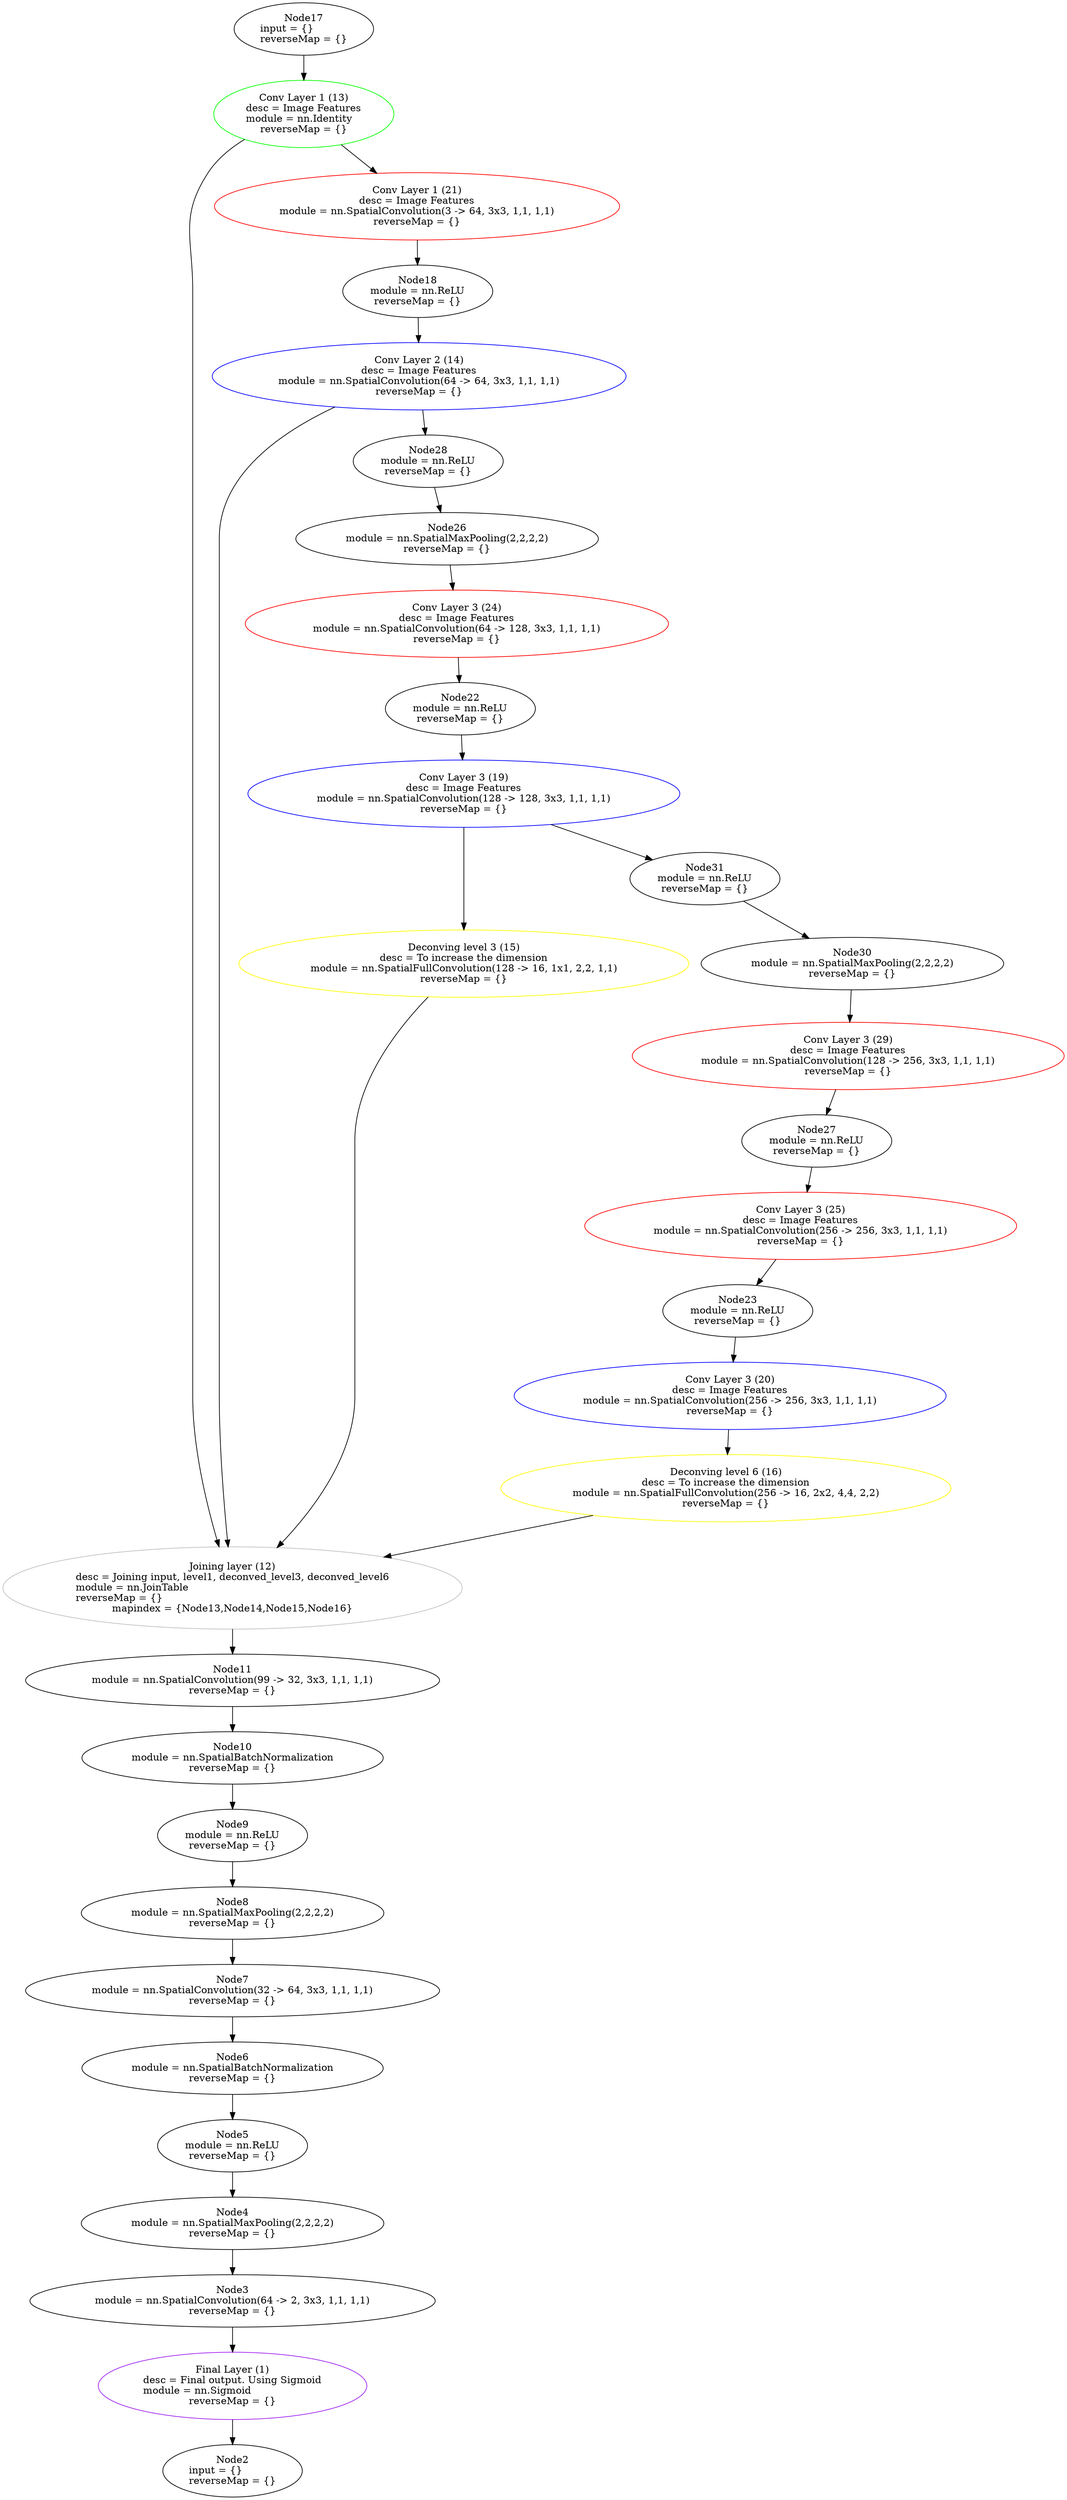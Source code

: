 digraph G {
	graph [bb="0,0,1200,3586"];
	node [label="\N",
		shape=oval
	];
	n1	 [color=purple,
		height=1.3356,
		label="Final Layer (1)\ndesc = Final output. Using Sigmoid\nmodule = nn.Sigmoid\lreverseMap = {}",
		pos="258,160",
		tooltip="[./Net2.lua]:85_",
		width=4.1515];
	n2	 [height=1.041,
		label="Node2\ninput = {}\lreverseMap = {}",
		pos="258,38",
		tooltip="[[C]]:-1_",
		width=2.1497];
	n1 -> n2	 [pos="e,258,75.722 258,111.57 258,103.1 258,94.269 258,85.81"];
	n3	 [height=1.041,
		label="Node3\nmodule = nn.SpatialConvolution(64 -> 2, 3x3, 1,1, 1,1)\lreverseMap = {}",
		pos="258,282",
		tooltip="[./Net2.lua]:85_",
		width=6.3388];
	n3 -> n1	 [pos="e,258,208.5 258,244.34 258,236.22 258,227.42 258,218.68"];
	n4	 [height=1.041,
		label="Node4\nmodule = nn.SpatialMaxPooling(2,2,2,2)\lreverseMap = {}",
		pos="258,394",
		tooltip="[./Net2.lua]:83_",
		width=4.7615];
	n4 -> n3	 [pos="e,258,319.84 258,356.37 258,347.93 258,338.83 258,330.01"];
	n5	 [height=1.041,
		label="Node5\nmodule = nn.ReLU\lreverseMap = {}",
		pos="258,506",
		tooltip="[./Net2.lua]:83_",
		width=2.4261];
	n5 -> n4	 [pos="e,258,431.84 258,468.37 258,459.93 258,450.83 258,442.01"];
	n6	 [height=1.041,
		label="Node6\nmodule = nn.SpatialBatchNormalization\lreverseMap = {}",
		pos="258,618",
		tooltip="[./Net2.lua]:82_",
		width=4.6805];
	n6 -> n5	 [pos="e,258,543.84 258,580.37 258,571.93 258,562.83 258,554.01"];
	n7	 [height=1.041,
		label="Node7\nmodule = nn.SpatialConvolution(32 -> 64, 3x3, 1,1, 1,1)\lreverseMap = {}",
		pos="258,730",
		tooltip="[./Net2.lua]:82_",
		width=6.4533];
	n7 -> n6	 [pos="e,258,655.84 258,692.37 258,683.93 258,674.83 258,666.01"];
	n8	 [height=1.041,
		label="Node8\nmodule = nn.SpatialMaxPooling(2,2,2,2)\lreverseMap = {}",
		pos="258,842",
		tooltip="[./Net2.lua]:80_",
		width=4.7615];
	n8 -> n7	 [pos="e,258,767.84 258,804.37 258,795.93 258,786.83 258,778.01"];
	n9	 [height=1.041,
		label="Node9\nmodule = nn.ReLU\lreverseMap = {}",
		pos="258,954",
		tooltip="[./Net2.lua]:80_",
		width=2.4261];
	n9 -> n8	 [pos="e,258,879.84 258,916.37 258,907.93 258,898.83 258,890.01"];
	n10	 [height=1.041,
		label="Node10\nmodule = nn.SpatialBatchNormalization\lreverseMap = {}",
		pos="258,1066",
		tooltip="[./Net2.lua]:79_",
		width=4.6805];
	n10 -> n9	 [pos="e,258,991.84 258,1028.4 258,1019.9 258,1010.8 258,1002"];
	n11	 [height=1.041,
		label="Node11\nmodule = nn.SpatialConvolution(99 -> 32, 3x3, 1,1, 1,1)\lreverseMap = {}",
		pos="258,1178",
		tooltip="[./Net2.lua]:79_",
		width=6.4533];
	n11 -> n10	 [pos="e,258,1103.8 258,1140.4 258,1131.9 258,1122.8 258,1114"];
	n12	 [color=grey,
		height=1.6303,
		label="Joining layer (12)\ndesc = Joining input, level1, deconved_level3, deconved_level6\nmodule = nn.JoinTable\lreverseMap = {}\lmapindex = {\
Node13,Node14,Node15,Node16}",
		pos="258,1311",
		tooltip="[./Net2.lua]:72_",
		width=7.1778];
	n12 -> n11	 [pos="e,258,1215.8 258,1252.2 258,1243.4 258,1234.4 258,1225.9"];
	n13	 [color=green,
		height=1.3356,
		label="Conv Layer 1 (13)\ndesc = Image Features\nmodule = nn.Identity\lreverseMap = {}",
		pos="328,3426",
		tooltip="[./Net2.lua]:11_",
		width=2.736];
	n13 -> n12	 [pos="e,238.44,1369.6 264.86,3389 247.98,3376.3 231.52,3360.5 221,3342 183.57,3276.2 200,3248.7 200,3173 200,3173 200,3173 200,1585 200,\
1513.6 219.23,1433.9 235.54,1379.1"];
	n21	 [color=red,
		height=1.3356,
		label="Conv Layer 1 (21)\ndesc = Image Features\nmodule = nn.SpatialConvolution(3 -> 64, 3x3, 1,1, 1,1)\lreverseMap = {}",
		pos="458,3294",
		tooltip="[./Net2.lua]:32_",
		width=6.3388];
	n13 -> n21	 [pos="e,411.75,3341.3 370.57,3382.4 381.38,3371.6 393.14,3359.9 404.42,3348.6"];
	n14	 [color=blue,
		height=1.3356,
		label="Conv Layer 2 (14)\ndesc = Image Features\nmodule = nn.SpatialConvolution(64 -> 64, 3x3, 1,1, 1,1)\lreverseMap = {}",
		pos="461,3050",
		tooltip="[./Net2.lua]:36_",
		width=6.4533];
	n14 -> n12	 [pos="e,251.31,1369.7 377.01,3005.1 313.8,2965.4 238,2900.4 238,2817 238,2817 238,2817 238,1585 238,1514.9 244.65,1434.9 250.27,1379.7"];
	n28	 [height=1.041,
		label="Node28\nmodule = nn.ReLU\lreverseMap = {}",
		pos="472,2928",
		tooltip="[./Net2.lua]:40_",
		width=2.4261];
	n14 -> n28	 [pos="e,468.65,2965.6 465.32,3001.9 466.1,2993.3 466.92,2984.4 467.71,2975.8"];
	n15	 [color=yellow,
		height=1.3356,
		label="Deconving level 3 (15)\ndesc = To increase the dimension\nmodule = nn.SpatialFullConvolution(128 -> 16, 1x1, 2,2, 1,1)\lreverseMap = {}",
		pos="519,2206",
		tooltip="[./Net2.lua]:64_",
		width=7.0298];
	n15 -> n12	 [pos="e,265.02,1369.7 434.05,2160.5 365.01,2117.6 279,2045.6 279,1953 279,1953 279,1953 279,1585 279,1514.9 272.02,1434.9 266.11,1379.7"];
	n16	 [color=yellow,
		height=1.3356,
		label="Deconving level 6 (16)\ndesc = To increase the dimension\nmodule = nn.SpatialFullConvolution(256 -> 16, 2x2, 4,4, 2,2)\lreverseMap = {}",
		pos="566,1454",
		tooltip="[./Net2.lua]:68_",
		width=7.0298];
	n16 -> n12	 [pos="e,371.27,1363.9 470.66,1409.4 442.16,1396.3 410.51,1381.8 380.52,1368.1"];
	n17	 [height=1.041,
		label="Node17\ninput = {}\lreverseMap = {}",
		pos="328,3548",
		tooltip="[[C]]:-1_",
		width=2.1497];
	n17 -> n13	 [pos="e,328,3474.5 328,3510.3 328,3502.2 328,3493.4 328,3484.7"];
	n18	 [height=1.041,
		label="Node18\nmodule = nn.ReLU\lreverseMap = {}",
		pos="459,3172",
		tooltip="[./Net2.lua]:36_",
		width=2.4261];
	n18 -> n14	 [pos="e,460.21,3098.5 459.61,3134.3 459.75,3126.2 459.89,3117.4 460.04,3108.7"];
	n19	 [color=blue,
		height=1.3356,
		label="Conv Layer 3 (19)\ndesc = Image Features\nmodule = nn.SpatialConvolution(128 -> 128, 3x3, 1,1, 1,1)\lreverseMap = {}",
		pos="519,2450",
		tooltip="[./Net2.lua]:44_",
		width=6.7297];
	n19 -> n15	 [pos="e,519,2254.1 519,2401.8 519,2362.4 519,2306.1 519,2264.2"];
	n31	 [height=1.041,
		label="Node31\nmodule = nn.ReLU\lreverseMap = {}",
		pos="798,2328",
		tooltip="[./Net2.lua]:48_",
		width=2.4261];
	n19 -> n31	 [pos="e,737.26,2355.1 618.94,2406 654.94,2390.5 694.78,2373.4 727.72,2359.2"];
	n20	 [color=blue,
		height=1.3356,
		label="Conv Layer 3 (20)\ndesc = Image Features\nmodule = nn.SpatialConvolution(256 -> 256, 3x3, 1,1, 1,1)\lreverseMap = {}",
		pos="579,1586",
		tooltip="[./Net2.lua]:56_",
		width=6.7297];
	n20 -> n16	 [pos="e,570.75,1502.5 574.27,1537.7 573.45,1529.5 572.6,1521 571.76,1512.6"];
	n21 -> n18	 [pos="e,458.69,3209.7 458.4,3245.6 458.47,3237.1 458.54,3228.3 458.61,3219.8"];
	n22	 [height=1.041,
		label="Node22\nmodule = nn.ReLU\lreverseMap = {}",
		pos="515,2572",
		tooltip="[./Net2.lua]:44_",
		width=2.4261];
	n22 -> n19	 [pos="e,517.42,2498.5 516.22,2534.3 516.49,2526.2 516.79,2517.4 517.08,2508.7"];
	n23	 [height=1.041,
		label="Node23\nmodule = nn.ReLU\lreverseMap = {}",
		pos="604,1708",
		tooltip="[./Net2.lua]:56_",
		width=2.4261];
	n23 -> n20	 [pos="e,588.81,1634.1 596.36,1670.3 594.63,1662 592.75,1653 590.89,1644.1"];
	n24	 [color=red,
		height=1.3356,
		label="Conv Layer 3 (24)\ndesc = Image Features\nmodule = nn.SpatialConvolution(64 -> 128, 3x3, 1,1, 1,1)\lreverseMap = {}",
		pos="511,2694",
		tooltip="[./Net2.lua]:40_",
		width=6.5915];
	n24 -> n22	 [pos="e,513.78,2609.6 512.57,2645.9 512.86,2637.3 513.15,2628.4 513.44,2619.8"];
	n25	 [color=red,
		height=1.3356,
		label="Conv Layer 3 (25)\ndesc = Image Features\nmodule = nn.SpatialConvolution(256 -> 256, 3x3, 1,1, 1,1)\lreverseMap = {}",
		pos="655,1830",
		tooltip="[./Net2.lua]:52_",
		width=6.7297];
	n25 -> n23	 [pos="e,619.38,1745.2 634.99,1781.9 631.18,1772.9 627.19,1763.6 623.4,1754.7"];
	n26	 [height=1.041,
		label="Node26\nmodule = nn.SpatialMaxPooling(2,2,2,2)\lreverseMap = {}",
		pos="493,2816",
		tooltip="[./Net2.lua]:40_",
		width=4.7615];
	n26 -> n24	 [pos="e,503.94,2742.1 498.5,2778.3 499.75,2770 501.1,2761 502.44,2752.1"];
	n27	 [height=1.041,
		label="Node27\nmodule = nn.ReLU\lreverseMap = {}",
		pos="756,1952",
		tooltip="[./Net2.lua]:52_",
		width=2.4261];
	n27 -> n25	 [pos="e,694.11,1877.5 727.06,1916.6 718.8,1906.8 709.6,1895.9 700.61,1885.2"];
	n28 -> n26	 [pos="e,486.04,2853.5 478.99,2890.4 480.64,2881.7 482.42,2872.4 484.13,2863.4"];
	n29	 [color=red,
		height=1.3356,
		label="Conv Layer 3 (29)\ndesc = Image Features\nmodule = nn.SpatialConvolution(128 -> 256, 3x3, 1,1, 1,1)\lreverseMap = {}",
		pos="958,2074",
		tooltip="[./Net2.lua]:48_",
		width=6.7297];
	n29 -> n27	 [pos="e,806.3,1982.9 882.5,2028.1 860.24,2014.9 836.21,2000.7 815.14,1988.1"];
	n30	 [height=1.041,
		label="Node30\nmodule = nn.SpatialMaxPooling(2,2,2,2)\lreverseMap = {}",
		pos="962,2206",
		tooltip="[./Net2.lua]:48_",
		width=4.7615];
	n30 -> n29	 [pos="e,959.46,2122.5 960.88,2168.4 960.53,2157.3 960.15,2144.8 959.77,2132.6"];
	n31 -> n30	 [pos="e,913.94,2242.2 841.52,2295.2 861.21,2280.8 884.72,2263.5 905.73,2248.2"];
}
